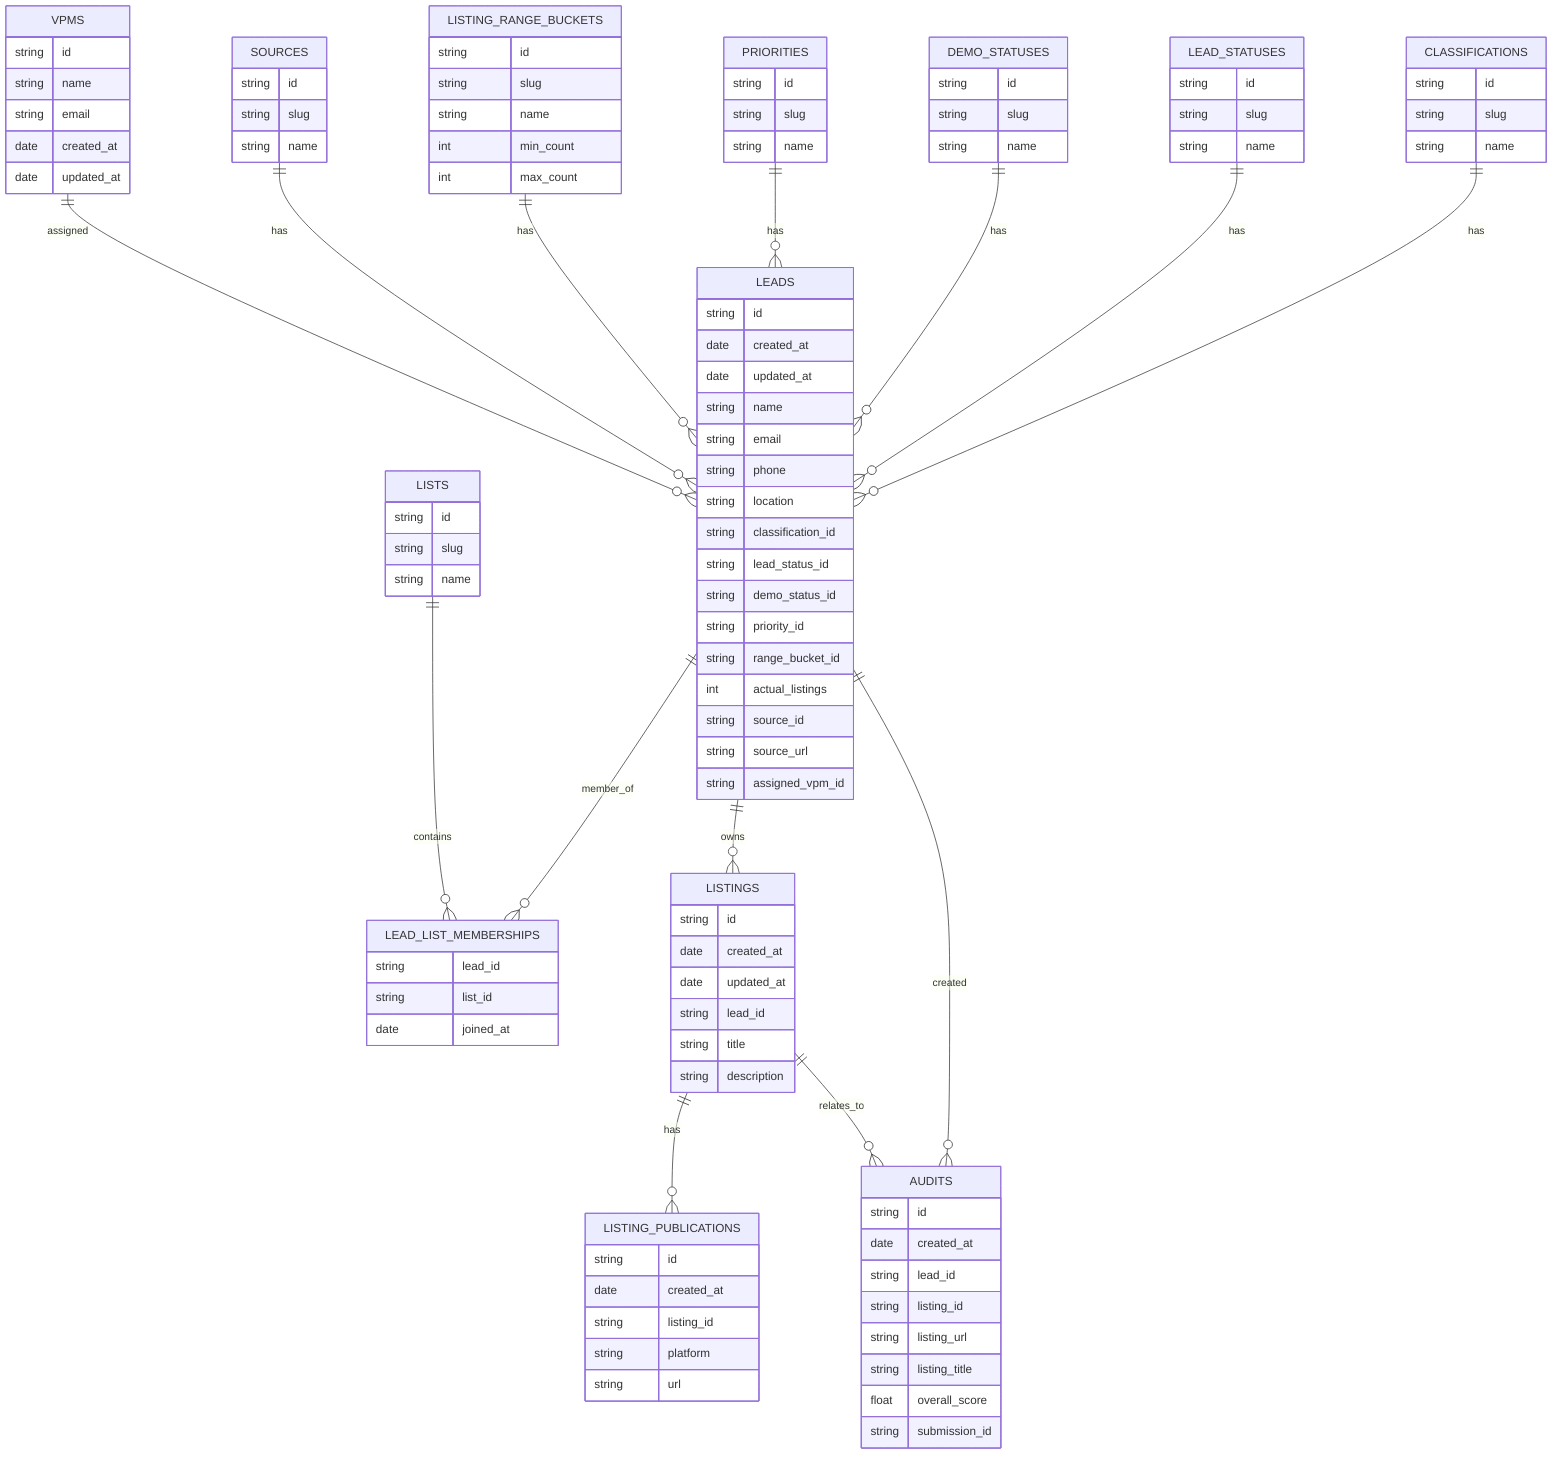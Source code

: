 erDiagram
  CLASSIFICATIONS ||--o{ LEADS : has
  LEAD_STATUSES  ||--o{ LEADS : has
  DEMO_STATUSES  ||--o{ LEADS : has
  PRIORITIES     ||--o{ LEADS : has
  LISTING_RANGE_BUCKETS ||--o{ LEADS : has
  SOURCES        ||--o{ LEADS : has
  VPMS           ||--o{ LEADS : assigned

  LEADS          ||--o{ LEAD_LIST_MEMBERSHIPS : member_of
  LISTS          ||--o{ LEAD_LIST_MEMBERSHIPS : contains

  LEADS          ||--o{ LISTINGS : owns
  LISTINGS       ||--o{ LISTING_PUBLICATIONS : has

  LEADS          ||--o{ AUDITS : created
  LISTINGS       ||--o{ AUDITS : relates_to

  CLASSIFICATIONS {
    string id
    string slug
    string name
  }

  LEAD_STATUSES {
    string id
    string slug
    string name
  }

  DEMO_STATUSES {
    string id
    string slug
    string name
  }

  SOURCES {
    string id
    string slug
    string name
  }

  PRIORITIES {
    string id
    string slug
    string name
  }

  LISTS {
    string id
    string slug
    string name
  }

  LISTING_RANGE_BUCKETS {
    string id
    string slug
    string name
    int    min_count
    int    max_count
  }

  VPMS {
    string id
    string name
    string email
    date   created_at
    date   updated_at
  }

  LEADS {
    string id
    date   created_at
    date   updated_at
    string name
    string email
    string phone
    string location
    string classification_id
    string lead_status_id
    string demo_status_id
    string priority_id
    string range_bucket_id
    int    actual_listings
    string source_id
    string source_url
    string assigned_vpm_id
  }

  LEAD_LIST_MEMBERSHIPS {
    string lead_id
    string list_id
    date   joined_at
  }

  LISTINGS {
    string id
    date   created_at
    date   updated_at
    string lead_id
    string title
    string description
  }

  LISTING_PUBLICATIONS {
    string id
    date   created_at
    string listing_id
    string platform
    string url
  }

  AUDITS {
    string id
    date   created_at
    string lead_id
    string listing_id
    string listing_url
    string listing_title
    float  overall_score
    string submission_id
  }